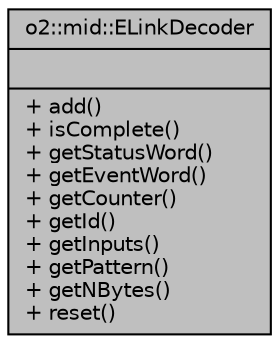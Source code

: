 digraph "o2::mid::ELinkDecoder"
{
 // INTERACTIVE_SVG=YES
  bgcolor="transparent";
  edge [fontname="Helvetica",fontsize="10",labelfontname="Helvetica",labelfontsize="10"];
  node [fontname="Helvetica",fontsize="10",shape=record];
  Node1 [label="{o2::mid::ELinkDecoder\n||+ add()\l+ isComplete()\l+ getStatusWord()\l+ getEventWord()\l+ getCounter()\l+ getId()\l+ getInputs()\l+ getPattern()\l+ getNBytes()\l+ reset()\l}",height=0.2,width=0.4,color="black", fillcolor="grey75", style="filled", fontcolor="black"];
}
